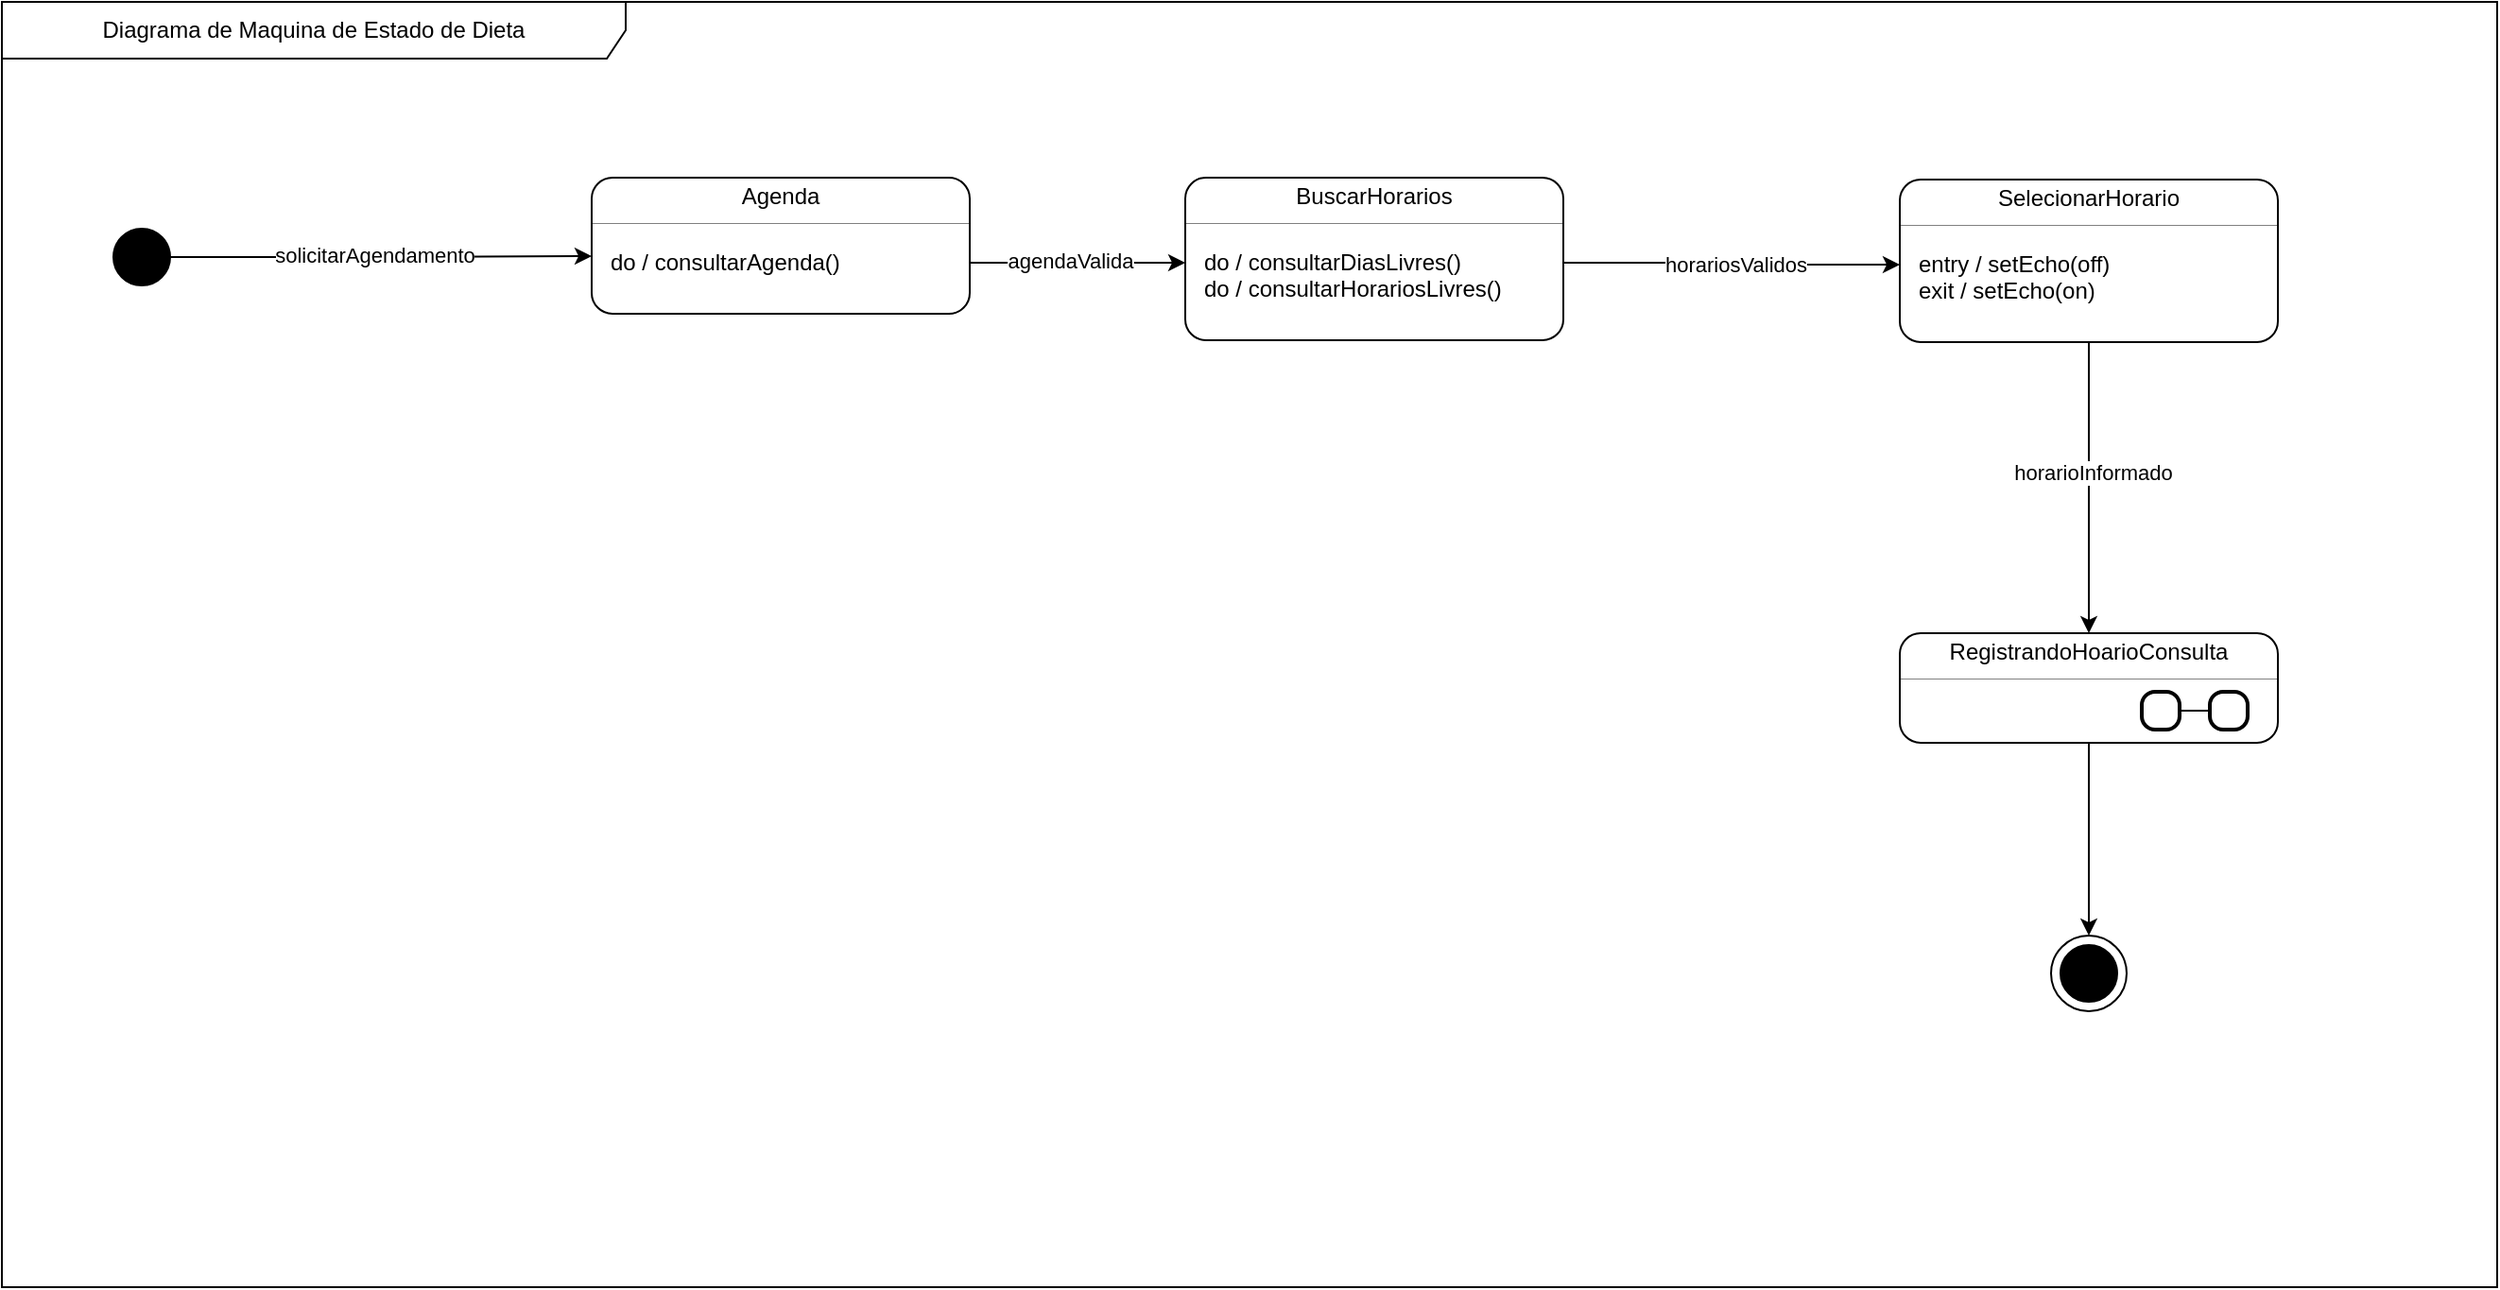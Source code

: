 <mxfile version="27.2.0">
  <diagram name="Página-1" id="rkKA7PGFBK53Unndse4Z">
    <mxGraphModel dx="940" dy="482" grid="1" gridSize="10" guides="1" tooltips="1" connect="1" arrows="1" fold="1" page="1" pageScale="1" pageWidth="827" pageHeight="1169" math="0" shadow="0" adaptiveColors="none">
      <root>
        <mxCell id="0" />
        <mxCell id="1" parent="0" />
        <mxCell id="KEeP2pG8xLHkVEjHomZx-1" value="" style="fontStyle=1;align=center;verticalAlign=middle;childLayout=stackLayout;horizontal=1;horizontalStack=0;resizeParent=1;resizeParentMax=0;resizeLast=0;marginBottom=0;rounded=1;absoluteArcSize=1;arcSize=22;" parent="1" vertex="1">
          <mxGeometry x="512" y="123" width="200" height="72" as="geometry" />
        </mxCell>
        <mxCell id="KEeP2pG8xLHkVEjHomZx-2" value="Agenda" style="html=1;align=center;spacing=0;verticalAlign=middle;strokeColor=none;fillColor=none;whiteSpace=wrap;" parent="KEeP2pG8xLHkVEjHomZx-1" vertex="1">
          <mxGeometry width="200" height="20" as="geometry" />
        </mxCell>
        <mxCell id="KEeP2pG8xLHkVEjHomZx-3" value="" style="line;strokeWidth=0.25;fillColor=none;align=left;verticalAlign=middle;spacingTop=-1;spacingLeft=3;spacingRight=3;rotatable=0;labelPosition=right;points=[];portConstraint=eastwest;" parent="KEeP2pG8xLHkVEjHomZx-1" vertex="1">
          <mxGeometry y="20" width="200" height="8" as="geometry" />
        </mxCell>
        <mxCell id="KEeP2pG8xLHkVEjHomZx-4" value="" style="html=1;align=left;spacing=0;spacingLeft=10;verticalAlign=middle;strokeColor=none;fillColor=none;whiteSpace=wrap;" parent="KEeP2pG8xLHkVEjHomZx-1" vertex="1">
          <mxGeometry y="28" width="200" height="10" as="geometry" />
        </mxCell>
        <mxCell id="KEeP2pG8xLHkVEjHomZx-5" value="do / consultarAgenda()" style="html=1;align=left;spacing=0;spacingLeft=10;verticalAlign=middle;strokeColor=none;fillColor=none;whiteSpace=wrap;" parent="KEeP2pG8xLHkVEjHomZx-1" vertex="1">
          <mxGeometry y="38" width="200" height="14" as="geometry" />
        </mxCell>
        <mxCell id="KEeP2pG8xLHkVEjHomZx-6" value="" style="html=1;align=left;spacing=0;spacingLeft=10;verticalAlign=middle;strokeColor=none;fillColor=none;whiteSpace=wrap;" parent="KEeP2pG8xLHkVEjHomZx-1" vertex="1">
          <mxGeometry y="52" width="200" height="20" as="geometry" />
        </mxCell>
        <mxCell id="KEeP2pG8xLHkVEjHomZx-7" value="" style="fontStyle=1;align=center;verticalAlign=middle;childLayout=stackLayout;horizontal=1;horizontalStack=0;resizeParent=1;resizeParentMax=0;resizeLast=0;marginBottom=0;rounded=1;absoluteArcSize=1;arcSize=22;" parent="1" vertex="1">
          <mxGeometry x="826" y="123" width="200" height="86" as="geometry" />
        </mxCell>
        <mxCell id="KEeP2pG8xLHkVEjHomZx-8" value="BuscarHorarios" style="html=1;align=center;spacing=0;verticalAlign=middle;strokeColor=none;fillColor=none;whiteSpace=wrap;" parent="KEeP2pG8xLHkVEjHomZx-7" vertex="1">
          <mxGeometry width="200" height="20" as="geometry" />
        </mxCell>
        <mxCell id="KEeP2pG8xLHkVEjHomZx-9" value="" style="line;strokeWidth=0.25;fillColor=none;align=left;verticalAlign=middle;spacingTop=-1;spacingLeft=3;spacingRight=3;rotatable=0;labelPosition=right;points=[];portConstraint=eastwest;" parent="KEeP2pG8xLHkVEjHomZx-7" vertex="1">
          <mxGeometry y="20" width="200" height="8" as="geometry" />
        </mxCell>
        <mxCell id="KEeP2pG8xLHkVEjHomZx-10" value="" style="html=1;align=left;spacing=0;spacingLeft=10;verticalAlign=middle;strokeColor=none;fillColor=none;whiteSpace=wrap;" parent="KEeP2pG8xLHkVEjHomZx-7" vertex="1">
          <mxGeometry y="28" width="200" height="10" as="geometry" />
        </mxCell>
        <mxCell id="KEeP2pG8xLHkVEjHomZx-11" value="do / consultarDiasLivres()" style="html=1;align=left;spacing=0;spacingLeft=10;verticalAlign=middle;strokeColor=none;fillColor=none;whiteSpace=wrap;" parent="KEeP2pG8xLHkVEjHomZx-7" vertex="1">
          <mxGeometry y="38" width="200" height="14" as="geometry" />
        </mxCell>
        <mxCell id="KEeP2pG8xLHkVEjHomZx-60" value="do / consultarHorariosLivres()" style="html=1;align=left;spacing=0;spacingLeft=10;verticalAlign=middle;strokeColor=none;fillColor=none;whiteSpace=wrap;" parent="KEeP2pG8xLHkVEjHomZx-7" vertex="1">
          <mxGeometry y="52" width="200" height="14" as="geometry" />
        </mxCell>
        <mxCell id="KEeP2pG8xLHkVEjHomZx-13" value="" style="html=1;align=left;spacing=0;spacingLeft=10;verticalAlign=middle;strokeColor=none;fillColor=none;whiteSpace=wrap;" parent="KEeP2pG8xLHkVEjHomZx-7" vertex="1">
          <mxGeometry y="66" width="200" height="20" as="geometry" />
        </mxCell>
        <mxCell id="KEeP2pG8xLHkVEjHomZx-14" style="edgeStyle=orthogonalEdgeStyle;rounded=0;orthogonalLoop=1;jettySize=auto;html=1;entryX=0.5;entryY=0;entryDx=0;entryDy=0;" parent="1" source="KEeP2pG8xLHkVEjHomZx-16" target="KEeP2pG8xLHkVEjHomZx-27" edge="1">
          <mxGeometry relative="1" as="geometry" />
        </mxCell>
        <mxCell id="KEeP2pG8xLHkVEjHomZx-15" value="horarioInformado" style="edgeLabel;html=1;align=center;verticalAlign=middle;resizable=0;points=[];" parent="KEeP2pG8xLHkVEjHomZx-14" vertex="1" connectable="0">
          <mxGeometry x="-0.097" y="2" relative="1" as="geometry">
            <mxPoint y="-1" as="offset" />
          </mxGeometry>
        </mxCell>
        <mxCell id="KEeP2pG8xLHkVEjHomZx-16" value="" style="fontStyle=1;align=center;verticalAlign=middle;childLayout=stackLayout;horizontal=1;horizontalStack=0;resizeParent=1;resizeParentMax=0;resizeLast=0;marginBottom=0;rounded=1;absoluteArcSize=1;arcSize=22;" parent="1" vertex="1">
          <mxGeometry x="1204" y="124" width="200" height="86" as="geometry" />
        </mxCell>
        <mxCell id="KEeP2pG8xLHkVEjHomZx-17" value="SelecionarHorario" style="html=1;align=center;spacing=0;verticalAlign=middle;strokeColor=none;fillColor=none;whiteSpace=wrap;" parent="KEeP2pG8xLHkVEjHomZx-16" vertex="1">
          <mxGeometry width="200" height="20" as="geometry" />
        </mxCell>
        <mxCell id="KEeP2pG8xLHkVEjHomZx-18" value="" style="line;strokeWidth=0.25;fillColor=none;align=left;verticalAlign=middle;spacingTop=-1;spacingLeft=3;spacingRight=3;rotatable=0;labelPosition=right;points=[];portConstraint=eastwest;" parent="KEeP2pG8xLHkVEjHomZx-16" vertex="1">
          <mxGeometry y="20" width="200" height="8" as="geometry" />
        </mxCell>
        <mxCell id="KEeP2pG8xLHkVEjHomZx-19" value="" style="html=1;align=left;spacing=0;spacingLeft=10;verticalAlign=middle;strokeColor=none;fillColor=none;whiteSpace=wrap;" parent="KEeP2pG8xLHkVEjHomZx-16" vertex="1">
          <mxGeometry y="28" width="200" height="10" as="geometry" />
        </mxCell>
        <mxCell id="KEeP2pG8xLHkVEjHomZx-20" value="entry / setEcho(off)" style="html=1;align=left;spacing=0;spacingLeft=10;verticalAlign=middle;strokeColor=none;fillColor=none;whiteSpace=wrap;" parent="KEeP2pG8xLHkVEjHomZx-16" vertex="1">
          <mxGeometry y="38" width="200" height="14" as="geometry" />
        </mxCell>
        <mxCell id="KEeP2pG8xLHkVEjHomZx-21" value="exit / setEcho(on)" style="html=1;align=left;spacingLeft=10;spacing=0;verticalAlign=middle;strokeColor=none;fillColor=none;whiteSpace=wrap;" parent="KEeP2pG8xLHkVEjHomZx-16" vertex="1">
          <mxGeometry y="52" width="200" height="14" as="geometry" />
        </mxCell>
        <mxCell id="KEeP2pG8xLHkVEjHomZx-22" value="" style="html=1;align=left;spacing=0;spacingLeft=10;verticalAlign=middle;strokeColor=none;fillColor=none;whiteSpace=wrap;" parent="KEeP2pG8xLHkVEjHomZx-16" vertex="1">
          <mxGeometry y="66" width="200" height="20" as="geometry" />
        </mxCell>
        <mxCell id="KEeP2pG8xLHkVEjHomZx-23" style="edgeStyle=orthogonalEdgeStyle;rounded=0;orthogonalLoop=1;jettySize=auto;html=1;entryX=0;entryY=0.25;entryDx=0;entryDy=0;" parent="1" source="KEeP2pG8xLHkVEjHomZx-25" target="KEeP2pG8xLHkVEjHomZx-5" edge="1">
          <mxGeometry relative="1" as="geometry" />
        </mxCell>
        <mxCell id="KEeP2pG8xLHkVEjHomZx-24" value="solicitarAgendamento" style="edgeLabel;html=1;align=center;verticalAlign=middle;resizable=0;points=[];" parent="KEeP2pG8xLHkVEjHomZx-23" vertex="1" connectable="0">
          <mxGeometry x="-0.285" y="2" relative="1" as="geometry">
            <mxPoint x="28" y="1" as="offset" />
          </mxGeometry>
        </mxCell>
        <mxCell id="KEeP2pG8xLHkVEjHomZx-25" value="" style="ellipse;fillColor=strokeColor;html=1;" parent="1" vertex="1">
          <mxGeometry x="259" y="150" width="30" height="30" as="geometry" />
        </mxCell>
        <mxCell id="KEeP2pG8xLHkVEjHomZx-26" value="" style="fontStyle=1;align=center;verticalAlign=middle;childLayout=stackLayout;horizontal=1;horizontalStack=0;resizeParent=1;resizeParentMax=0;resizeLast=0;marginBottom=0;rounded=1;absoluteArcSize=1;arcSize=22;" parent="1" vertex="1">
          <mxGeometry x="1204" y="364" width="200" height="58" as="geometry" />
        </mxCell>
        <mxCell id="KEeP2pG8xLHkVEjHomZx-27" value="RegistrandoHoarioConsulta" style="html=1;align=center;spacing=0;verticalAlign=middle;strokeColor=none;fillColor=none;whiteSpace=wrap;" parent="KEeP2pG8xLHkVEjHomZx-26" vertex="1">
          <mxGeometry width="200" height="20" as="geometry" />
        </mxCell>
        <mxCell id="KEeP2pG8xLHkVEjHomZx-28" value="" style="line;strokeWidth=0.25;fillColor=none;align=left;verticalAlign=middle;spacingTop=-1;spacingLeft=3;spacingRight=3;rotatable=0;labelPosition=right;points=[];portConstraint=eastwest;" parent="KEeP2pG8xLHkVEjHomZx-26" vertex="1">
          <mxGeometry y="20" width="200" height="8" as="geometry" />
        </mxCell>
        <mxCell id="KEeP2pG8xLHkVEjHomZx-29" value="" style="html=1;align=left;spacing=0;spacingLeft=10;verticalAlign=middle;strokeColor=none;fillColor=none;whiteSpace=wrap;" parent="KEeP2pG8xLHkVEjHomZx-26" vertex="1">
          <mxGeometry y="28" width="200" height="10" as="geometry" />
        </mxCell>
        <mxCell id="KEeP2pG8xLHkVEjHomZx-30" value="" style="html=1;align=left;spacing=0;spacingLeft=10;verticalAlign=middle;strokeColor=none;fillColor=none;whiteSpace=wrap;" parent="KEeP2pG8xLHkVEjHomZx-26" vertex="1">
          <mxGeometry y="38" width="200" height="20" as="geometry" />
        </mxCell>
        <mxCell id="KEeP2pG8xLHkVEjHomZx-31" style="edgeStyle=orthogonalEdgeStyle;rounded=0;orthogonalLoop=1;jettySize=auto;html=1;" parent="1" source="KEeP2pG8xLHkVEjHomZx-5" target="KEeP2pG8xLHkVEjHomZx-11" edge="1">
          <mxGeometry relative="1" as="geometry" />
        </mxCell>
        <mxCell id="KEeP2pG8xLHkVEjHomZx-32" value="agendaValida" style="edgeLabel;html=1;align=center;verticalAlign=middle;resizable=0;points=[];" parent="KEeP2pG8xLHkVEjHomZx-31" vertex="1" connectable="0">
          <mxGeometry x="-0.172" relative="1" as="geometry">
            <mxPoint x="6" y="-1" as="offset" />
          </mxGeometry>
        </mxCell>
        <mxCell id="KEeP2pG8xLHkVEjHomZx-33" style="edgeStyle=orthogonalEdgeStyle;rounded=0;orthogonalLoop=1;jettySize=auto;html=1;entryX=0;entryY=0.5;entryDx=0;entryDy=0;" parent="1" source="KEeP2pG8xLHkVEjHomZx-11" target="KEeP2pG8xLHkVEjHomZx-20" edge="1">
          <mxGeometry relative="1" as="geometry" />
        </mxCell>
        <mxCell id="KEeP2pG8xLHkVEjHomZx-34" value="horariosValidos" style="edgeLabel;html=1;align=center;verticalAlign=middle;resizable=0;points=[];" parent="KEeP2pG8xLHkVEjHomZx-33" vertex="1" connectable="0">
          <mxGeometry x="-0.211" y="1" relative="1" as="geometry">
            <mxPoint x="20" y="2" as="offset" />
          </mxGeometry>
        </mxCell>
        <mxCell id="KEeP2pG8xLHkVEjHomZx-35" value="" style="shape=mxgraph.sysml.actFinal;html=1;verticalLabelPosition=bottom;labelBackgroundColor=#ffffff;verticalAlign=top;" parent="1" vertex="1">
          <mxGeometry x="1284" y="524" width="40" height="40" as="geometry" />
        </mxCell>
        <mxCell id="KEeP2pG8xLHkVEjHomZx-36" value="" style="rounded=1;whiteSpace=wrap;html=1;absoluteArcSize=1;arcSize=14;strokeWidth=2;" parent="1" vertex="1">
          <mxGeometry x="1332" y="395" width="20" height="20" as="geometry" />
        </mxCell>
        <mxCell id="KEeP2pG8xLHkVEjHomZx-37" style="rounded=0;orthogonalLoop=1;jettySize=auto;html=1;entryX=1;entryY=0.5;entryDx=0;entryDy=0;endArrow=none;startFill=0;" parent="1" source="KEeP2pG8xLHkVEjHomZx-38" target="KEeP2pG8xLHkVEjHomZx-36" edge="1">
          <mxGeometry relative="1" as="geometry" />
        </mxCell>
        <mxCell id="KEeP2pG8xLHkVEjHomZx-38" value="" style="rounded=1;whiteSpace=wrap;html=1;absoluteArcSize=1;arcSize=14;strokeWidth=2;" parent="1" vertex="1">
          <mxGeometry x="1368" y="395" width="20" height="20" as="geometry" />
        </mxCell>
        <mxCell id="KEeP2pG8xLHkVEjHomZx-39" style="edgeStyle=orthogonalEdgeStyle;rounded=0;orthogonalLoop=1;jettySize=auto;html=1;entryX=0.5;entryY=0;entryDx=0;entryDy=0;entryPerimeter=0;" parent="1" source="KEeP2pG8xLHkVEjHomZx-30" target="KEeP2pG8xLHkVEjHomZx-35" edge="1">
          <mxGeometry relative="1" as="geometry" />
        </mxCell>
        <mxCell id="KEeP2pG8xLHkVEjHomZx-59" value="Diagrama de Maquina de Estado de Dieta" style="shape=umlFrame;whiteSpace=wrap;html=1;pointerEvents=0;recursiveResize=0;container=1;collapsible=0;width=330;height=30;" parent="1" vertex="1">
          <mxGeometry x="200" y="30" width="1320" height="680" as="geometry" />
        </mxCell>
      </root>
    </mxGraphModel>
  </diagram>
</mxfile>
